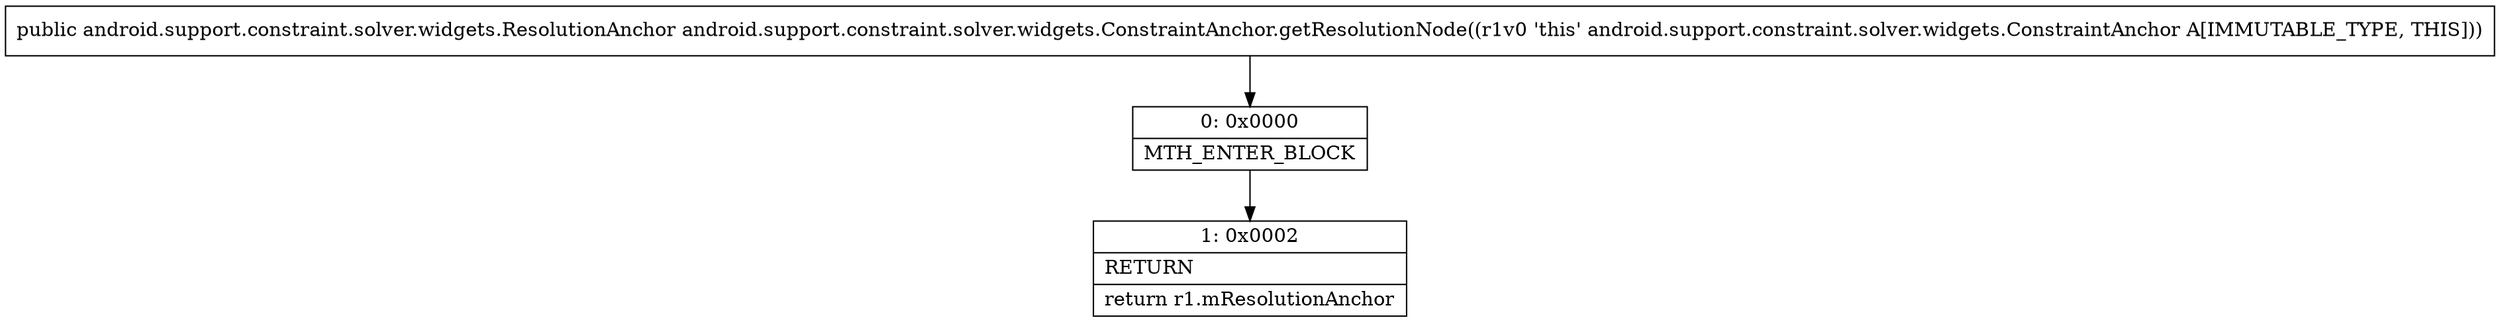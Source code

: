 digraph "CFG forandroid.support.constraint.solver.widgets.ConstraintAnchor.getResolutionNode()Landroid\/support\/constraint\/solver\/widgets\/ResolutionAnchor;" {
Node_0 [shape=record,label="{0\:\ 0x0000|MTH_ENTER_BLOCK\l}"];
Node_1 [shape=record,label="{1\:\ 0x0002|RETURN\l|return r1.mResolutionAnchor\l}"];
MethodNode[shape=record,label="{public android.support.constraint.solver.widgets.ResolutionAnchor android.support.constraint.solver.widgets.ConstraintAnchor.getResolutionNode((r1v0 'this' android.support.constraint.solver.widgets.ConstraintAnchor A[IMMUTABLE_TYPE, THIS])) }"];
MethodNode -> Node_0;
Node_0 -> Node_1;
}

